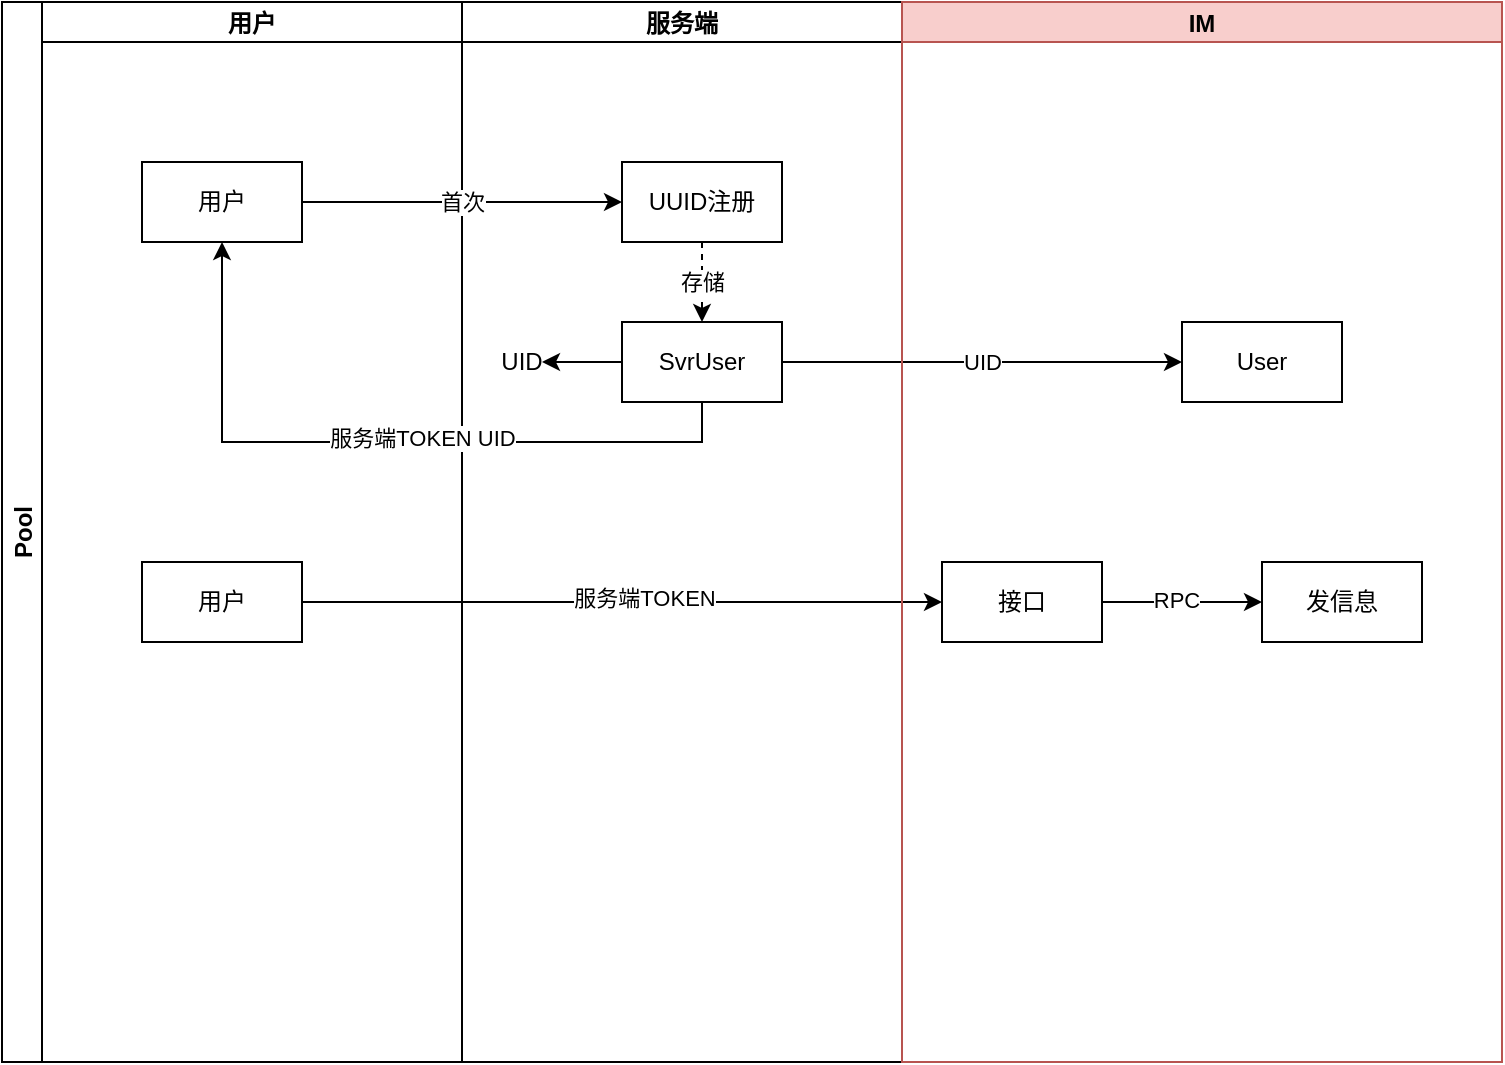 <mxfile version="15.5.0" type="github">
  <diagram id="D1V6MOwDV5TJCHekk6iz" name="Page-1">
    <mxGraphModel dx="677" dy="363" grid="1" gridSize="10" guides="1" tooltips="1" connect="1" arrows="1" fold="1" page="0" pageScale="1" pageWidth="827" pageHeight="1169" math="0" shadow="0">
      <root>
        <mxCell id="0" />
        <mxCell id="1" parent="0" />
        <mxCell id="OFXzznzCG8VHm87a-vis-4" value="Pool" style="swimlane;childLayout=stackLayout;resizeParent=1;resizeParentMax=0;startSize=20;horizontal=0;horizontalStack=1;" vertex="1" parent="1">
          <mxGeometry x="170" y="80" width="750" height="530" as="geometry" />
        </mxCell>
        <mxCell id="OFXzznzCG8VHm87a-vis-5" value="用户" style="swimlane;startSize=20;" vertex="1" parent="OFXzznzCG8VHm87a-vis-4">
          <mxGeometry x="20" width="210" height="530" as="geometry" />
        </mxCell>
        <mxCell id="OFXzznzCG8VHm87a-vis-8" value="用户" style="rounded=0;whiteSpace=wrap;html=1;" vertex="1" parent="OFXzznzCG8VHm87a-vis-5">
          <mxGeometry x="50" y="80" width="80" height="40" as="geometry" />
        </mxCell>
        <mxCell id="OFXzznzCG8VHm87a-vis-22" value="用户" style="rounded=0;whiteSpace=wrap;html=1;" vertex="1" parent="OFXzznzCG8VHm87a-vis-5">
          <mxGeometry x="50" y="280" width="80" height="40" as="geometry" />
        </mxCell>
        <mxCell id="OFXzznzCG8VHm87a-vis-6" value="服务端" style="swimlane;startSize=20;" vertex="1" parent="OFXzznzCG8VHm87a-vis-4">
          <mxGeometry x="230" width="220" height="530" as="geometry" />
        </mxCell>
        <mxCell id="OFXzznzCG8VHm87a-vis-13" value="存储" style="edgeStyle=orthogonalEdgeStyle;rounded=0;orthogonalLoop=1;jettySize=auto;html=1;exitX=0.5;exitY=1;exitDx=0;exitDy=0;dashed=1;" edge="1" parent="OFXzznzCG8VHm87a-vis-6" source="OFXzznzCG8VHm87a-vis-9" target="OFXzznzCG8VHm87a-vis-12">
          <mxGeometry relative="1" as="geometry" />
        </mxCell>
        <mxCell id="OFXzznzCG8VHm87a-vis-9" value="UUID注册" style="rounded=0;whiteSpace=wrap;html=1;" vertex="1" parent="OFXzznzCG8VHm87a-vis-6">
          <mxGeometry x="80" y="80" width="80" height="40" as="geometry" />
        </mxCell>
        <mxCell id="OFXzznzCG8VHm87a-vis-17" style="edgeStyle=orthogonalEdgeStyle;rounded=0;orthogonalLoop=1;jettySize=auto;html=1;exitX=0;exitY=0.5;exitDx=0;exitDy=0;" edge="1" parent="OFXzznzCG8VHm87a-vis-6" source="OFXzznzCG8VHm87a-vis-12" target="OFXzznzCG8VHm87a-vis-15">
          <mxGeometry relative="1" as="geometry" />
        </mxCell>
        <mxCell id="OFXzznzCG8VHm87a-vis-12" value="SvrUser" style="rounded=0;whiteSpace=wrap;html=1;" vertex="1" parent="OFXzznzCG8VHm87a-vis-6">
          <mxGeometry x="80" y="160" width="80" height="40" as="geometry" />
        </mxCell>
        <mxCell id="OFXzznzCG8VHm87a-vis-15" value="UID" style="text;html=1;strokeColor=none;fillColor=none;align=center;verticalAlign=middle;whiteSpace=wrap;rounded=0;" vertex="1" parent="OFXzznzCG8VHm87a-vis-6">
          <mxGeometry x="20" y="165" width="20" height="30" as="geometry" />
        </mxCell>
        <mxCell id="OFXzznzCG8VHm87a-vis-10" value="首次" style="edgeStyle=orthogonalEdgeStyle;rounded=0;orthogonalLoop=1;jettySize=auto;html=1;exitX=1;exitY=0.5;exitDx=0;exitDy=0;" edge="1" parent="OFXzznzCG8VHm87a-vis-4" source="OFXzznzCG8VHm87a-vis-8" target="OFXzznzCG8VHm87a-vis-9">
          <mxGeometry relative="1" as="geometry" />
        </mxCell>
        <mxCell id="OFXzznzCG8VHm87a-vis-24" style="edgeStyle=orthogonalEdgeStyle;rounded=0;orthogonalLoop=1;jettySize=auto;html=1;exitX=0.5;exitY=1;exitDx=0;exitDy=0;entryX=0.5;entryY=1;entryDx=0;entryDy=0;" edge="1" parent="OFXzznzCG8VHm87a-vis-4" source="OFXzznzCG8VHm87a-vis-12" target="OFXzznzCG8VHm87a-vis-8">
          <mxGeometry relative="1" as="geometry" />
        </mxCell>
        <mxCell id="OFXzznzCG8VHm87a-vis-25" value="服务端TOKEN UID" style="edgeLabel;html=1;align=center;verticalAlign=middle;resizable=0;points=[];" vertex="1" connectable="0" parent="OFXzznzCG8VHm87a-vis-24">
          <mxGeometry x="-0.108" y="-2" relative="1" as="geometry">
            <mxPoint as="offset" />
          </mxGeometry>
        </mxCell>
        <mxCell id="OFXzznzCG8VHm87a-vis-26" style="edgeStyle=orthogonalEdgeStyle;rounded=0;orthogonalLoop=1;jettySize=auto;html=1;exitX=1;exitY=0.5;exitDx=0;exitDy=0;" edge="1" parent="OFXzznzCG8VHm87a-vis-4" source="OFXzznzCG8VHm87a-vis-22" target="OFXzznzCG8VHm87a-vis-23">
          <mxGeometry relative="1" as="geometry" />
        </mxCell>
        <mxCell id="OFXzznzCG8VHm87a-vis-27" value="服务端TOKEN" style="edgeLabel;html=1;align=center;verticalAlign=middle;resizable=0;points=[];" vertex="1" connectable="0" parent="OFXzznzCG8VHm87a-vis-26">
          <mxGeometry x="-0.087" y="2" relative="1" as="geometry">
            <mxPoint x="25" as="offset" />
          </mxGeometry>
        </mxCell>
        <mxCell id="OFXzznzCG8VHm87a-vis-32" style="edgeStyle=orthogonalEdgeStyle;rounded=0;orthogonalLoop=1;jettySize=auto;html=1;exitX=1;exitY=0.5;exitDx=0;exitDy=0;entryX=0;entryY=0.5;entryDx=0;entryDy=0;" edge="1" parent="OFXzznzCG8VHm87a-vis-4" source="OFXzznzCG8VHm87a-vis-12" target="OFXzznzCG8VHm87a-vis-31">
          <mxGeometry relative="1" as="geometry" />
        </mxCell>
        <mxCell id="OFXzznzCG8VHm87a-vis-33" value="UID" style="edgeLabel;html=1;align=center;verticalAlign=middle;resizable=0;points=[];" vertex="1" connectable="0" parent="OFXzznzCG8VHm87a-vis-32">
          <mxGeometry x="-0.207" y="-1" relative="1" as="geometry">
            <mxPoint x="20" y="-1" as="offset" />
          </mxGeometry>
        </mxCell>
        <mxCell id="OFXzznzCG8VHm87a-vis-7" value="IM" style="swimlane;startSize=20;fillColor=#f8cecc;strokeColor=#b85450;" vertex="1" parent="OFXzznzCG8VHm87a-vis-4">
          <mxGeometry x="450" width="300" height="530" as="geometry" />
        </mxCell>
        <mxCell id="OFXzznzCG8VHm87a-vis-28" value="发信息" style="rounded=0;whiteSpace=wrap;html=1;" vertex="1" parent="OFXzznzCG8VHm87a-vis-7">
          <mxGeometry x="180" y="280" width="80" height="40" as="geometry" />
        </mxCell>
        <mxCell id="OFXzznzCG8VHm87a-vis-31" value="User" style="rounded=0;whiteSpace=wrap;html=1;" vertex="1" parent="OFXzznzCG8VHm87a-vis-7">
          <mxGeometry x="140" y="160" width="80" height="40" as="geometry" />
        </mxCell>
        <mxCell id="OFXzznzCG8VHm87a-vis-23" value="接口" style="rounded=0;whiteSpace=wrap;html=1;" vertex="1" parent="OFXzznzCG8VHm87a-vis-7">
          <mxGeometry x="20" y="280" width="80" height="40" as="geometry" />
        </mxCell>
        <mxCell id="OFXzznzCG8VHm87a-vis-29" style="edgeStyle=orthogonalEdgeStyle;rounded=0;orthogonalLoop=1;jettySize=auto;html=1;exitX=1;exitY=0.5;exitDx=0;exitDy=0;entryX=0;entryY=0.5;entryDx=0;entryDy=0;" edge="1" parent="OFXzznzCG8VHm87a-vis-7" source="OFXzznzCG8VHm87a-vis-23" target="OFXzznzCG8VHm87a-vis-28">
          <mxGeometry relative="1" as="geometry" />
        </mxCell>
        <mxCell id="OFXzznzCG8VHm87a-vis-30" value="RPC" style="edgeLabel;html=1;align=center;verticalAlign=middle;resizable=0;points=[];" vertex="1" connectable="0" parent="OFXzznzCG8VHm87a-vis-29">
          <mxGeometry x="-0.07" y="1" relative="1" as="geometry">
            <mxPoint as="offset" />
          </mxGeometry>
        </mxCell>
      </root>
    </mxGraphModel>
  </diagram>
</mxfile>
